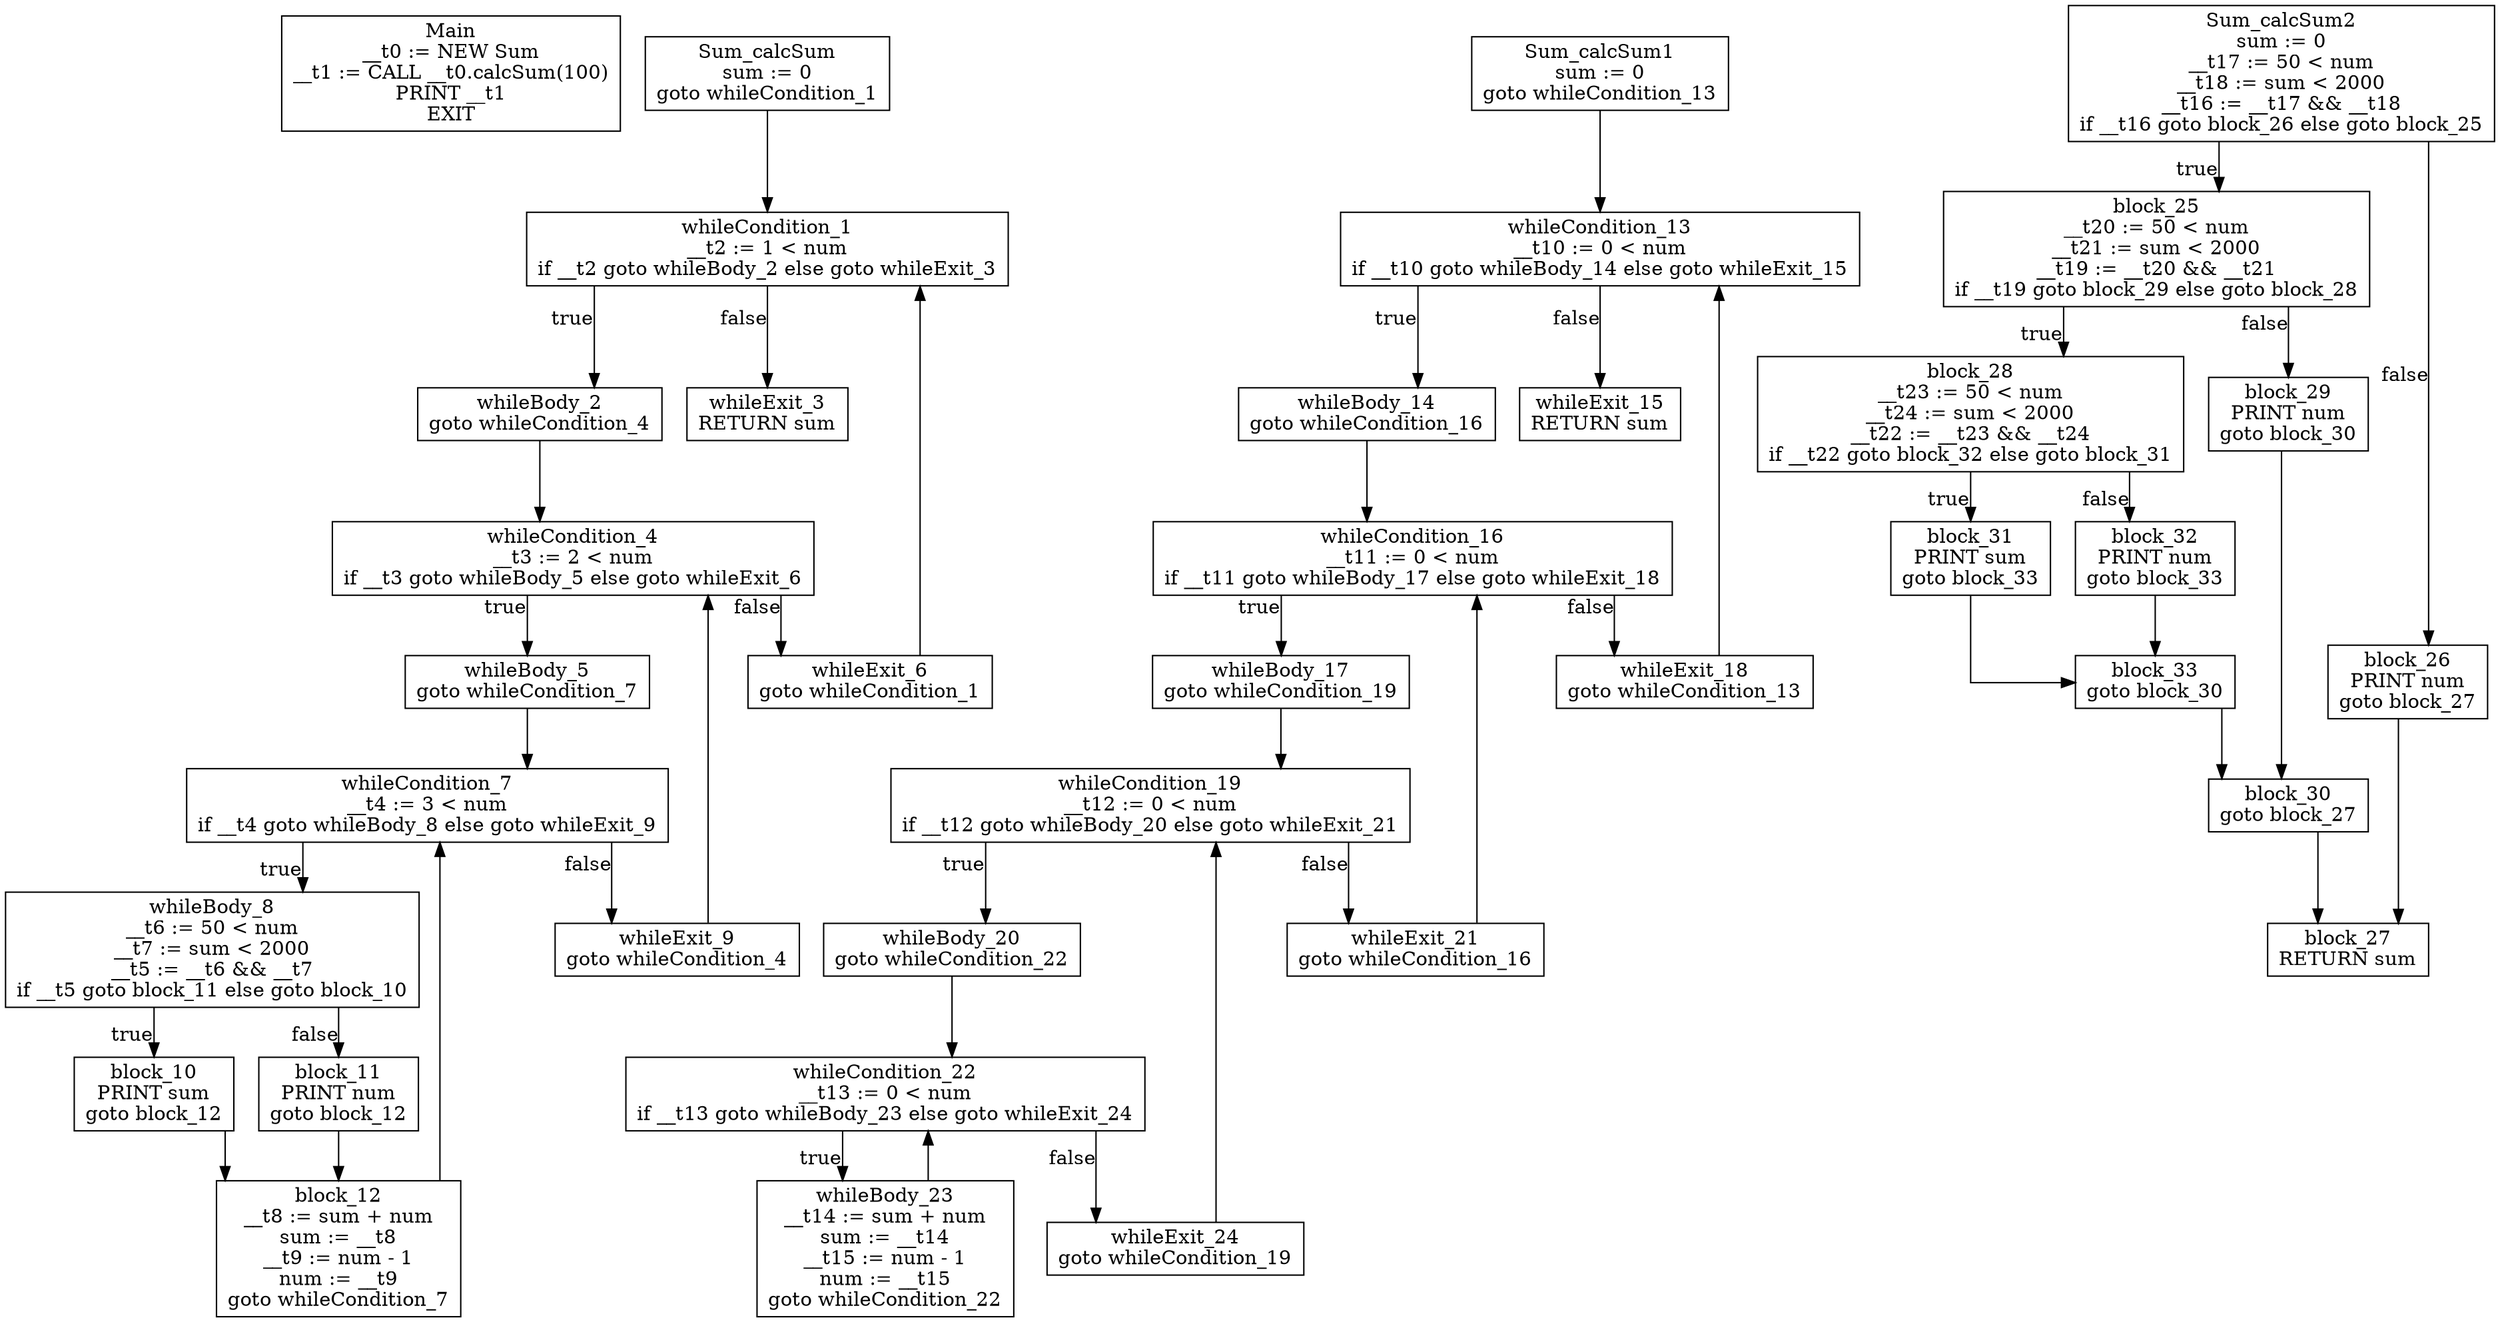 digraph CFG {
graph [splines=ortho];
node [shape=box];
Main [label="Main\n__t0 := NEW Sum\n__t1 := CALL __t0.calcSum(100)\nPRINT __t1\nEXIT\n"];
Sum_calcSum -> whileCondition_1;
Sum_calcSum [label="Sum_calcSum\nsum := 0\ngoto whileCondition_1\n"];
whileCondition_1 -> whileBody_2 [xlabel="true"];
whileCondition_1 -> whileExit_3 [xlabel="false"];
whileCondition_1 [label="whileCondition_1\n__t2 := 1 < num\nif __t2 goto whileBody_2 else goto whileExit_3\n"];
whileBody_2 -> whileCondition_4;
whileBody_2 [label="whileBody_2\ngoto whileCondition_4\n"];
whileExit_3 [label="whileExit_3\nRETURN sum\n"];
whileCondition_4 -> whileBody_5 [xlabel="true"];
whileCondition_4 -> whileExit_6 [xlabel="false"];
whileCondition_4 [label="whileCondition_4\n__t3 := 2 < num\nif __t3 goto whileBody_5 else goto whileExit_6\n"];
whileBody_5 -> whileCondition_7;
whileBody_5 [label="whileBody_5\ngoto whileCondition_7\n"];
whileExit_6 -> whileCondition_1;
whileExit_6 [label="whileExit_6\ngoto whileCondition_1\n"];
whileCondition_7 -> whileBody_8 [xlabel="true"];
whileCondition_7 -> whileExit_9 [xlabel="false"];
whileCondition_7 [label="whileCondition_7\n__t4 := 3 < num\nif __t4 goto whileBody_8 else goto whileExit_9\n"];
whileBody_8 -> block_10 [xlabel="true"];
whileBody_8 -> block_11 [xlabel="false"];
whileBody_8 [label="whileBody_8\n__t6 := 50 < num\n__t7 := sum < 2000\n__t5 := __t6 && __t7\nif __t5 goto block_11 else goto block_10\n"];
whileExit_9 -> whileCondition_4;
whileExit_9 [label="whileExit_9\ngoto whileCondition_4\n"];
block_10 -> block_12;
block_10 [label="block_10\nPRINT sum\ngoto block_12\n"];
block_11 -> block_12;
block_11 [label="block_11\nPRINT num\ngoto block_12\n"];
block_12 -> whileCondition_7;
block_12 [label="block_12\n__t8 := sum + num\nsum := __t8\n__t9 := num - 1\nnum := __t9\ngoto whileCondition_7\n"];
Sum_calcSum1 -> whileCondition_13;
Sum_calcSum1 [label="Sum_calcSum1\nsum := 0\ngoto whileCondition_13\n"];
whileCondition_13 -> whileBody_14 [xlabel="true"];
whileCondition_13 -> whileExit_15 [xlabel="false"];
whileCondition_13 [label="whileCondition_13\n__t10 := 0 < num\nif __t10 goto whileBody_14 else goto whileExit_15\n"];
whileBody_14 -> whileCondition_16;
whileBody_14 [label="whileBody_14\ngoto whileCondition_16\n"];
whileExit_15 [label="whileExit_15\nRETURN sum\n"];
whileCondition_16 -> whileBody_17 [xlabel="true"];
whileCondition_16 -> whileExit_18 [xlabel="false"];
whileCondition_16 [label="whileCondition_16\n__t11 := 0 < num\nif __t11 goto whileBody_17 else goto whileExit_18\n"];
whileBody_17 -> whileCondition_19;
whileBody_17 [label="whileBody_17\ngoto whileCondition_19\n"];
whileExit_18 -> whileCondition_13;
whileExit_18 [label="whileExit_18\ngoto whileCondition_13\n"];
whileCondition_19 -> whileBody_20 [xlabel="true"];
whileCondition_19 -> whileExit_21 [xlabel="false"];
whileCondition_19 [label="whileCondition_19\n__t12 := 0 < num\nif __t12 goto whileBody_20 else goto whileExit_21\n"];
whileBody_20 -> whileCondition_22;
whileBody_20 [label="whileBody_20\ngoto whileCondition_22\n"];
whileExit_21 -> whileCondition_16;
whileExit_21 [label="whileExit_21\ngoto whileCondition_16\n"];
whileCondition_22 -> whileBody_23 [xlabel="true"];
whileCondition_22 -> whileExit_24 [xlabel="false"];
whileCondition_22 [label="whileCondition_22\n__t13 := 0 < num\nif __t13 goto whileBody_23 else goto whileExit_24\n"];
whileBody_23 -> whileCondition_22;
whileBody_23 [label="whileBody_23\n__t14 := sum + num\nsum := __t14\n__t15 := num - 1\nnum := __t15\ngoto whileCondition_22\n"];
whileExit_24 -> whileCondition_19;
whileExit_24 [label="whileExit_24\ngoto whileCondition_19\n"];
Sum_calcSum2 -> block_25 [xlabel="true"];
Sum_calcSum2 -> block_26 [xlabel="false"];
Sum_calcSum2 [label="Sum_calcSum2\nsum := 0\n__t17 := 50 < num\n__t18 := sum < 2000\n__t16 := __t17 && __t18\nif __t16 goto block_26 else goto block_25\n"];
block_25 -> block_28 [xlabel="true"];
block_25 -> block_29 [xlabel="false"];
block_25 [label="block_25\n__t20 := 50 < num\n__t21 := sum < 2000\n__t19 := __t20 && __t21\nif __t19 goto block_29 else goto block_28\n"];
block_26 -> block_27;
block_26 [label="block_26\nPRINT num\ngoto block_27\n"];
block_27 [label="block_27\nRETURN sum\n"];
block_28 -> block_31 [xlabel="true"];
block_28 -> block_32 [xlabel="false"];
block_28 [label="block_28\n__t23 := 50 < num\n__t24 := sum < 2000\n__t22 := __t23 && __t24\nif __t22 goto block_32 else goto block_31\n"];
block_29 -> block_30;
block_29 [label="block_29\nPRINT num\ngoto block_30\n"];
block_30 -> block_27;
block_30 [label="block_30\ngoto block_27\n"];
block_31 -> block_33;
block_31 [label="block_31\nPRINT sum\ngoto block_33\n"];
block_32 -> block_33;
block_32 [label="block_32\nPRINT num\ngoto block_33\n"];
block_33 -> block_30;
block_33 [label="block_33\ngoto block_30\n"];
}
